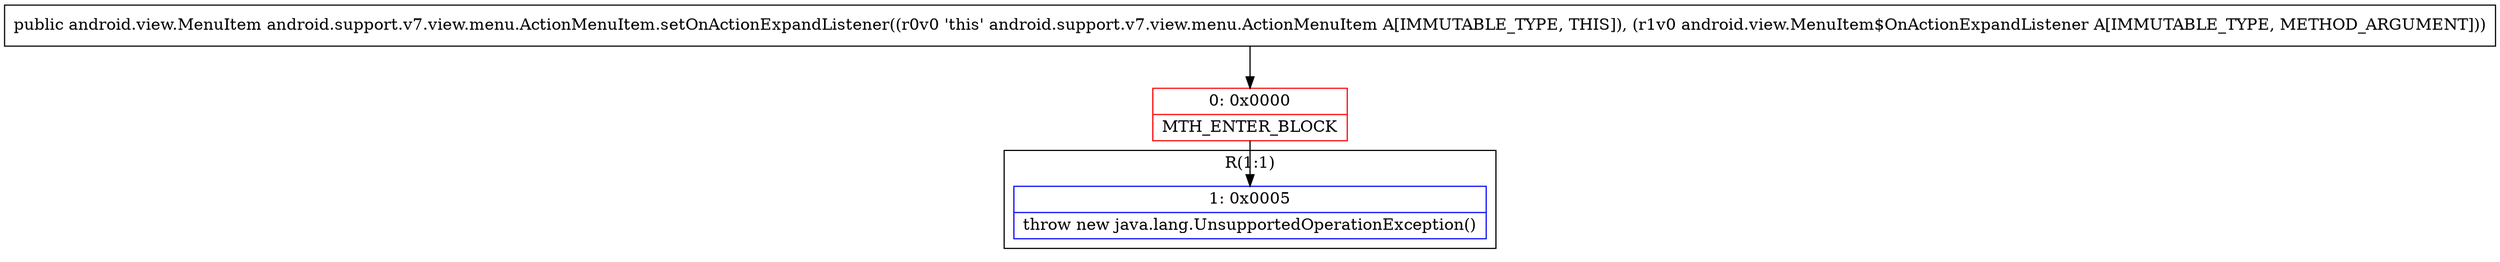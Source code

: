 digraph "CFG forandroid.support.v7.view.menu.ActionMenuItem.setOnActionExpandListener(Landroid\/view\/MenuItem$OnActionExpandListener;)Landroid\/view\/MenuItem;" {
subgraph cluster_Region_397236207 {
label = "R(1:1)";
node [shape=record,color=blue];
Node_1 [shape=record,label="{1\:\ 0x0005|throw new java.lang.UnsupportedOperationException()\l}"];
}
Node_0 [shape=record,color=red,label="{0\:\ 0x0000|MTH_ENTER_BLOCK\l}"];
MethodNode[shape=record,label="{public android.view.MenuItem android.support.v7.view.menu.ActionMenuItem.setOnActionExpandListener((r0v0 'this' android.support.v7.view.menu.ActionMenuItem A[IMMUTABLE_TYPE, THIS]), (r1v0 android.view.MenuItem$OnActionExpandListener A[IMMUTABLE_TYPE, METHOD_ARGUMENT])) }"];
MethodNode -> Node_0;
Node_0 -> Node_1;
}

